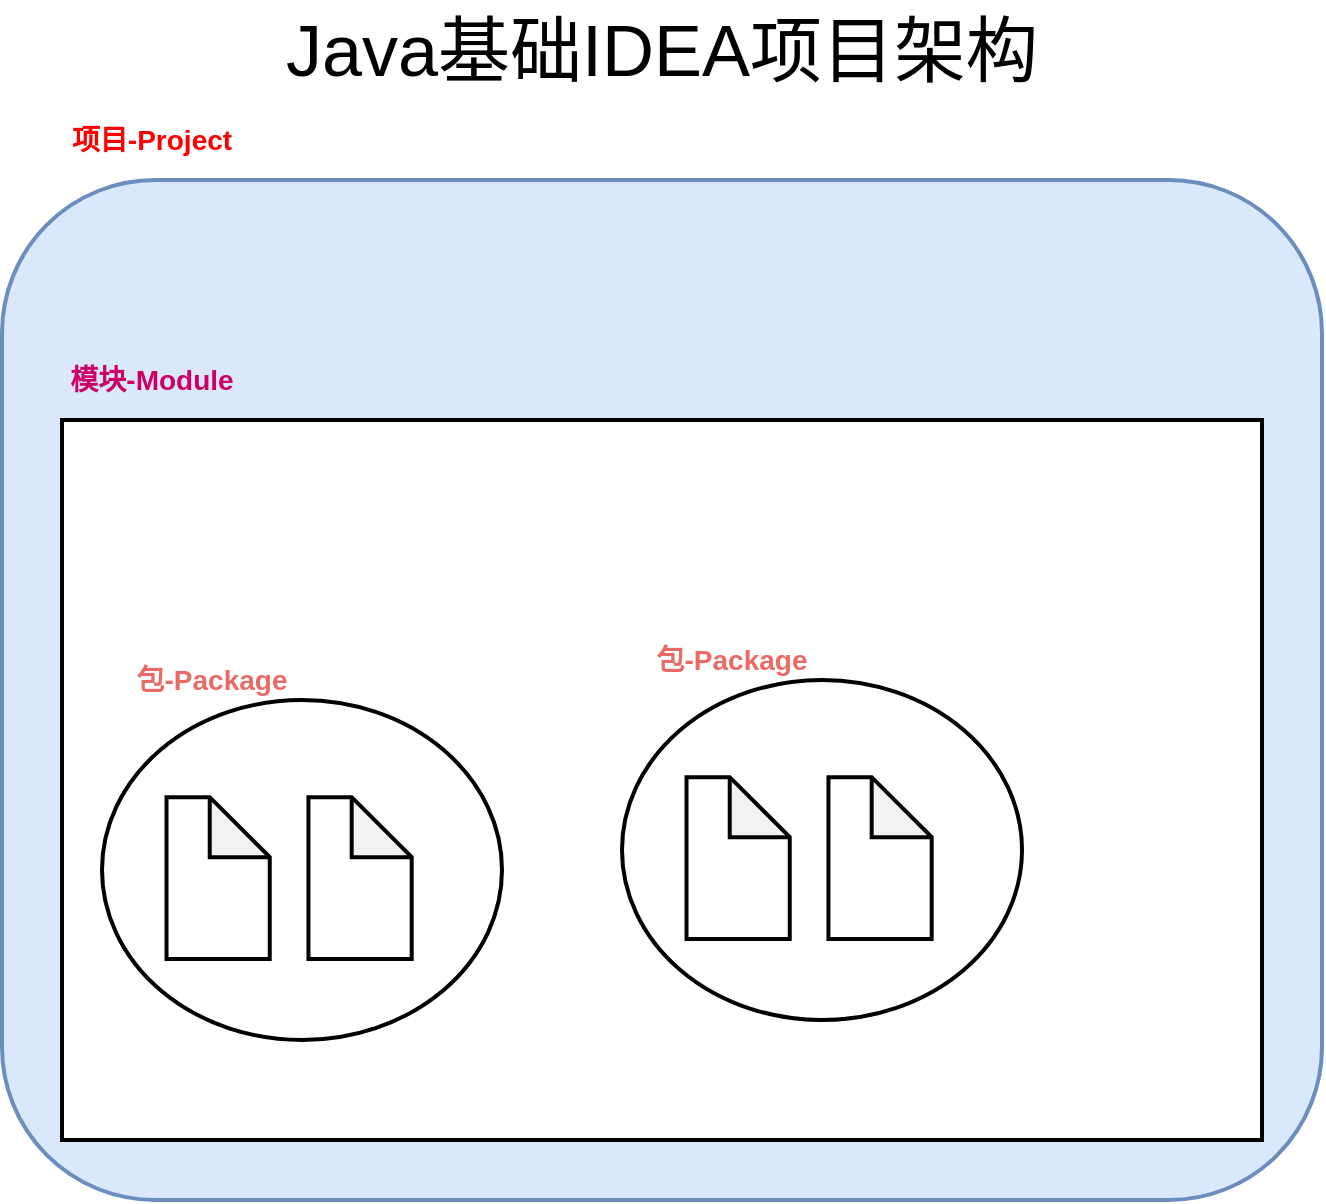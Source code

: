 <mxfile version="13.9.9" type="device"><diagram id="ismq0oOIzvWK7KIMXI4C" name="第 1 页"><mxGraphModel dx="1106" dy="759" grid="0" gridSize="10" guides="1" tooltips="1" connect="1" arrows="1" fold="1" page="1" pageScale="1" pageWidth="1200" pageHeight="1920" math="0" shadow="0"><root><mxCell id="0"/><mxCell id="1" parent="0"/><mxCell id="VIb-tTmUvphE-W0Q5Z7--1" value="" style="rounded=1;whiteSpace=wrap;html=1;strokeWidth=2;fillColor=#dae8fc;strokeColor=#6c8ebf;" vertex="1" parent="1"><mxGeometry x="210" y="190" width="660" height="510" as="geometry"/></mxCell><mxCell id="VIb-tTmUvphE-W0Q5Z7--2" value="&lt;font style=&quot;font-size: 36px&quot;&gt;Java基础IDEA项目架构&lt;/font&gt;" style="text;html=1;strokeColor=none;fillColor=none;align=center;verticalAlign=middle;whiteSpace=wrap;rounded=0;" vertex="1" parent="1"><mxGeometry x="350" y="100" width="380" height="50" as="geometry"/></mxCell><mxCell id="VIb-tTmUvphE-W0Q5Z7--3" value="&lt;b&gt;&lt;font style=&quot;font-size: 14px&quot; color=&quot;#ff0000&quot;&gt;项目-Project&lt;/font&gt;&lt;/b&gt;" style="text;html=1;strokeColor=none;fillColor=none;align=center;verticalAlign=middle;whiteSpace=wrap;rounded=0;" vertex="1" parent="1"><mxGeometry x="230" y="160" width="110" height="20" as="geometry"/></mxCell><mxCell id="VIb-tTmUvphE-W0Q5Z7--4" value="" style="rounded=0;whiteSpace=wrap;html=1;strokeWidth=2;" vertex="1" parent="1"><mxGeometry x="240" y="310" width="600" height="360" as="geometry"/></mxCell><mxCell id="VIb-tTmUvphE-W0Q5Z7--5" value="&lt;b&gt;&lt;font style=&quot;font-size: 14px&quot; color=&quot;#cc0066&quot;&gt;模块-Module&lt;/font&gt;&lt;/b&gt;" style="text;html=1;strokeColor=none;fillColor=none;align=center;verticalAlign=middle;whiteSpace=wrap;rounded=0;" vertex="1" parent="1"><mxGeometry x="230" y="280" width="110" height="20" as="geometry"/></mxCell><mxCell id="VIb-tTmUvphE-W0Q5Z7--11" value="" style="group" vertex="1" connectable="0" parent="1"><mxGeometry x="260" y="430" width="200" height="190" as="geometry"/></mxCell><mxCell id="VIb-tTmUvphE-W0Q5Z7--10" value="" style="group" vertex="1" connectable="0" parent="VIb-tTmUvphE-W0Q5Z7--11"><mxGeometry y="20" width="200" height="170" as="geometry"/></mxCell><mxCell id="VIb-tTmUvphE-W0Q5Z7--6" value="" style="ellipse;whiteSpace=wrap;html=1;strokeWidth=2;" vertex="1" parent="VIb-tTmUvphE-W0Q5Z7--10"><mxGeometry width="200" height="170" as="geometry"/></mxCell><mxCell id="VIb-tTmUvphE-W0Q5Z7--7" value="" style="shape=note;whiteSpace=wrap;html=1;backgroundOutline=1;darkOpacity=0.05;strokeWidth=2;" vertex="1" parent="VIb-tTmUvphE-W0Q5Z7--10"><mxGeometry x="32.258" y="48.571" width="51.613" height="80.952" as="geometry"/></mxCell><mxCell id="VIb-tTmUvphE-W0Q5Z7--8" value="" style="shape=note;whiteSpace=wrap;html=1;backgroundOutline=1;darkOpacity=0.05;strokeWidth=2;" vertex="1" parent="VIb-tTmUvphE-W0Q5Z7--10"><mxGeometry x="103.226" y="48.571" width="51.613" height="80.952" as="geometry"/></mxCell><mxCell id="VIb-tTmUvphE-W0Q5Z7--9" value="&lt;span style=&quot;font-size: 14px&quot;&gt;&lt;b&gt;&lt;font color=&quot;#ea6b66&quot;&gt;包-Package&lt;/font&gt;&lt;/b&gt;&lt;/span&gt;" style="text;html=1;strokeColor=none;fillColor=none;align=center;verticalAlign=middle;whiteSpace=wrap;rounded=0;" vertex="1" parent="VIb-tTmUvphE-W0Q5Z7--11"><mxGeometry width="110" height="20" as="geometry"/></mxCell><mxCell id="VIb-tTmUvphE-W0Q5Z7--12" value="" style="group" vertex="1" connectable="0" parent="1"><mxGeometry x="520" y="420" width="200" height="190" as="geometry"/></mxCell><mxCell id="VIb-tTmUvphE-W0Q5Z7--13" value="" style="group" vertex="1" connectable="0" parent="VIb-tTmUvphE-W0Q5Z7--12"><mxGeometry y="20" width="200" height="170" as="geometry"/></mxCell><mxCell id="VIb-tTmUvphE-W0Q5Z7--14" value="" style="ellipse;whiteSpace=wrap;html=1;strokeWidth=2;" vertex="1" parent="VIb-tTmUvphE-W0Q5Z7--13"><mxGeometry width="200" height="170" as="geometry"/></mxCell><mxCell id="VIb-tTmUvphE-W0Q5Z7--15" value="" style="shape=note;whiteSpace=wrap;html=1;backgroundOutline=1;darkOpacity=0.05;strokeWidth=2;" vertex="1" parent="VIb-tTmUvphE-W0Q5Z7--13"><mxGeometry x="32.258" y="48.571" width="51.613" height="80.952" as="geometry"/></mxCell><mxCell id="VIb-tTmUvphE-W0Q5Z7--16" value="" style="shape=note;whiteSpace=wrap;html=1;backgroundOutline=1;darkOpacity=0.05;strokeWidth=2;" vertex="1" parent="VIb-tTmUvphE-W0Q5Z7--13"><mxGeometry x="103.226" y="48.571" width="51.613" height="80.952" as="geometry"/></mxCell><mxCell id="VIb-tTmUvphE-W0Q5Z7--17" value="&lt;span style=&quot;font-size: 14px&quot;&gt;&lt;b&gt;&lt;font color=&quot;#ea6b66&quot;&gt;包-Package&lt;/font&gt;&lt;/b&gt;&lt;/span&gt;" style="text;html=1;strokeColor=none;fillColor=none;align=center;verticalAlign=middle;whiteSpace=wrap;rounded=0;" vertex="1" parent="VIb-tTmUvphE-W0Q5Z7--12"><mxGeometry width="110" height="20" as="geometry"/></mxCell></root></mxGraphModel></diagram></mxfile>